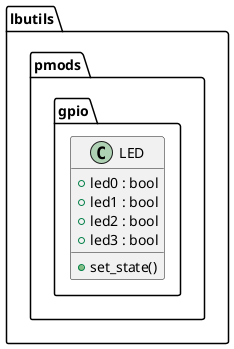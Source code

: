 @startuml lbutils_pmods_gpio
namespace lbutils {
    namespace pmods {
        namespace gpio {
            class LED {
                + led0 : bool
                + led1 : bool
                + led2 : bool
                + led3 : bool
                + set_state()
                }
        }
}

@enduml
